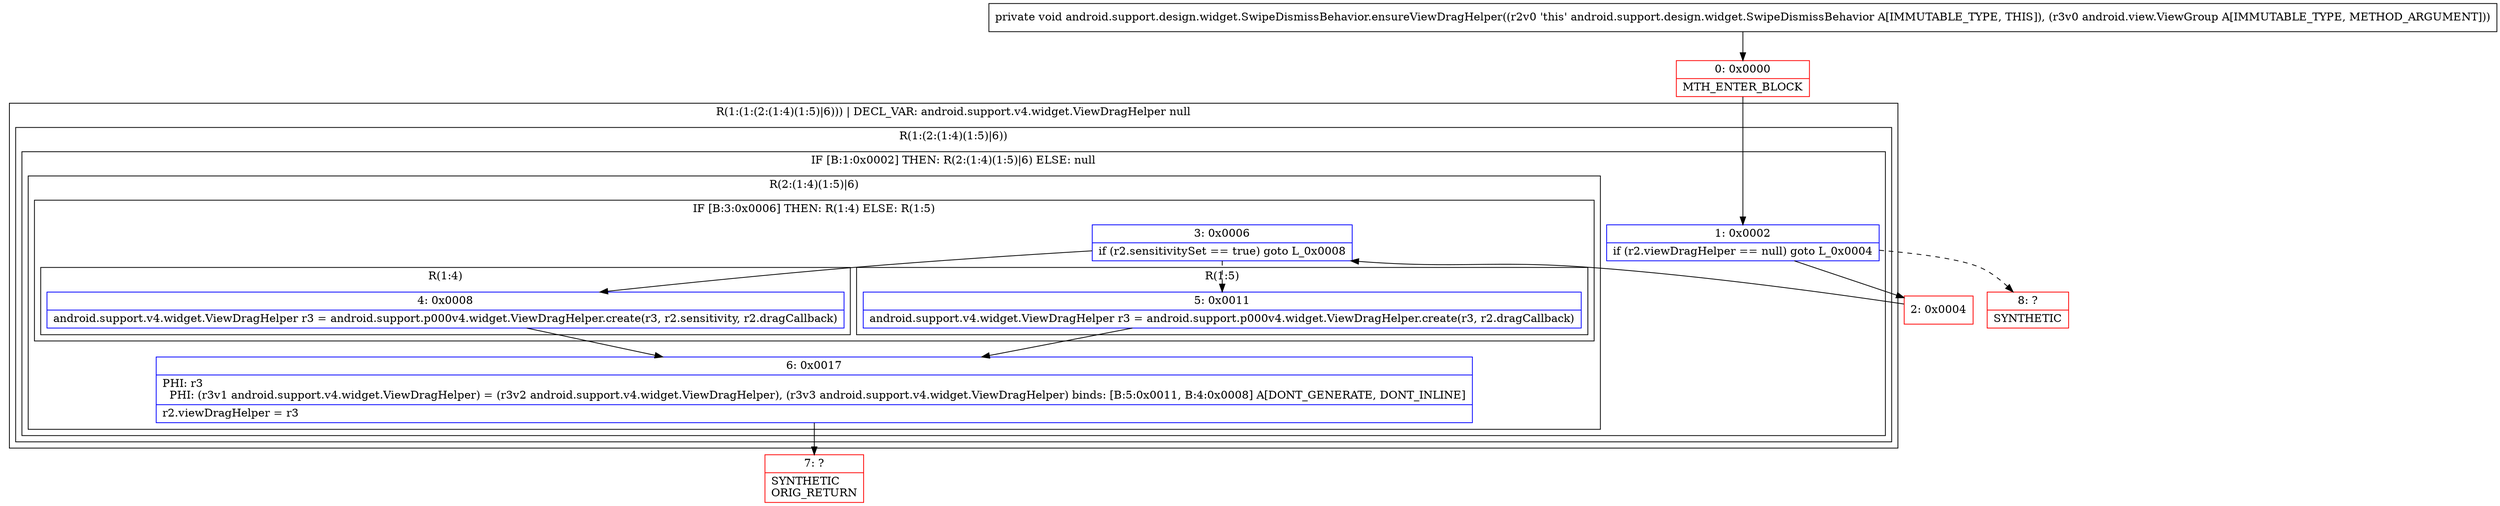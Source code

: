 digraph "CFG forandroid.support.design.widget.SwipeDismissBehavior.ensureViewDragHelper(Landroid\/view\/ViewGroup;)V" {
subgraph cluster_Region_212036555 {
label = "R(1:(1:(2:(1:4)(1:5)|6))) | DECL_VAR: android.support.v4.widget.ViewDragHelper null\l";
node [shape=record,color=blue];
subgraph cluster_Region_1836594294 {
label = "R(1:(2:(1:4)(1:5)|6))";
node [shape=record,color=blue];
subgraph cluster_IfRegion_1244472228 {
label = "IF [B:1:0x0002] THEN: R(2:(1:4)(1:5)|6) ELSE: null";
node [shape=record,color=blue];
Node_1 [shape=record,label="{1\:\ 0x0002|if (r2.viewDragHelper == null) goto L_0x0004\l}"];
subgraph cluster_Region_1040548827 {
label = "R(2:(1:4)(1:5)|6)";
node [shape=record,color=blue];
subgraph cluster_IfRegion_703552227 {
label = "IF [B:3:0x0006] THEN: R(1:4) ELSE: R(1:5)";
node [shape=record,color=blue];
Node_3 [shape=record,label="{3\:\ 0x0006|if (r2.sensitivitySet == true) goto L_0x0008\l}"];
subgraph cluster_Region_1087768893 {
label = "R(1:4)";
node [shape=record,color=blue];
Node_4 [shape=record,label="{4\:\ 0x0008|android.support.v4.widget.ViewDragHelper r3 = android.support.p000v4.widget.ViewDragHelper.create(r3, r2.sensitivity, r2.dragCallback)\l}"];
}
subgraph cluster_Region_749188424 {
label = "R(1:5)";
node [shape=record,color=blue];
Node_5 [shape=record,label="{5\:\ 0x0011|android.support.v4.widget.ViewDragHelper r3 = android.support.p000v4.widget.ViewDragHelper.create(r3, r2.dragCallback)\l}"];
}
}
Node_6 [shape=record,label="{6\:\ 0x0017|PHI: r3 \l  PHI: (r3v1 android.support.v4.widget.ViewDragHelper) = (r3v2 android.support.v4.widget.ViewDragHelper), (r3v3 android.support.v4.widget.ViewDragHelper) binds: [B:5:0x0011, B:4:0x0008] A[DONT_GENERATE, DONT_INLINE]\l|r2.viewDragHelper = r3\l}"];
}
}
}
}
Node_0 [shape=record,color=red,label="{0\:\ 0x0000|MTH_ENTER_BLOCK\l}"];
Node_2 [shape=record,color=red,label="{2\:\ 0x0004}"];
Node_7 [shape=record,color=red,label="{7\:\ ?|SYNTHETIC\lORIG_RETURN\l}"];
Node_8 [shape=record,color=red,label="{8\:\ ?|SYNTHETIC\l}"];
MethodNode[shape=record,label="{private void android.support.design.widget.SwipeDismissBehavior.ensureViewDragHelper((r2v0 'this' android.support.design.widget.SwipeDismissBehavior A[IMMUTABLE_TYPE, THIS]), (r3v0 android.view.ViewGroup A[IMMUTABLE_TYPE, METHOD_ARGUMENT])) }"];
MethodNode -> Node_0;
Node_1 -> Node_2;
Node_1 -> Node_8[style=dashed];
Node_3 -> Node_4;
Node_3 -> Node_5[style=dashed];
Node_4 -> Node_6;
Node_5 -> Node_6;
Node_6 -> Node_7;
Node_0 -> Node_1;
Node_2 -> Node_3;
}

